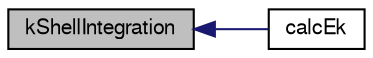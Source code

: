digraph "kShellIntegration"
{
  bgcolor="transparent";
  edge [fontname="FreeSans",fontsize="10",labelfontname="FreeSans",labelfontsize="10"];
  node [fontname="FreeSans",fontsize="10",shape=record];
  rankdir="LR";
  Node131332 [label="kShellIntegration",height=0.2,width=0.4,color="black", fillcolor="grey75", style="filled", fontcolor="black"];
  Node131332 -> Node131333 [dir="back",color="midnightblue",fontsize="10",style="solid",fontname="FreeSans"];
  Node131333 [label="calcEk",height=0.2,width=0.4,color="black",URL="$a21124.html#a3c8b17730062f1799d5ff22dc12b338e"];
}
